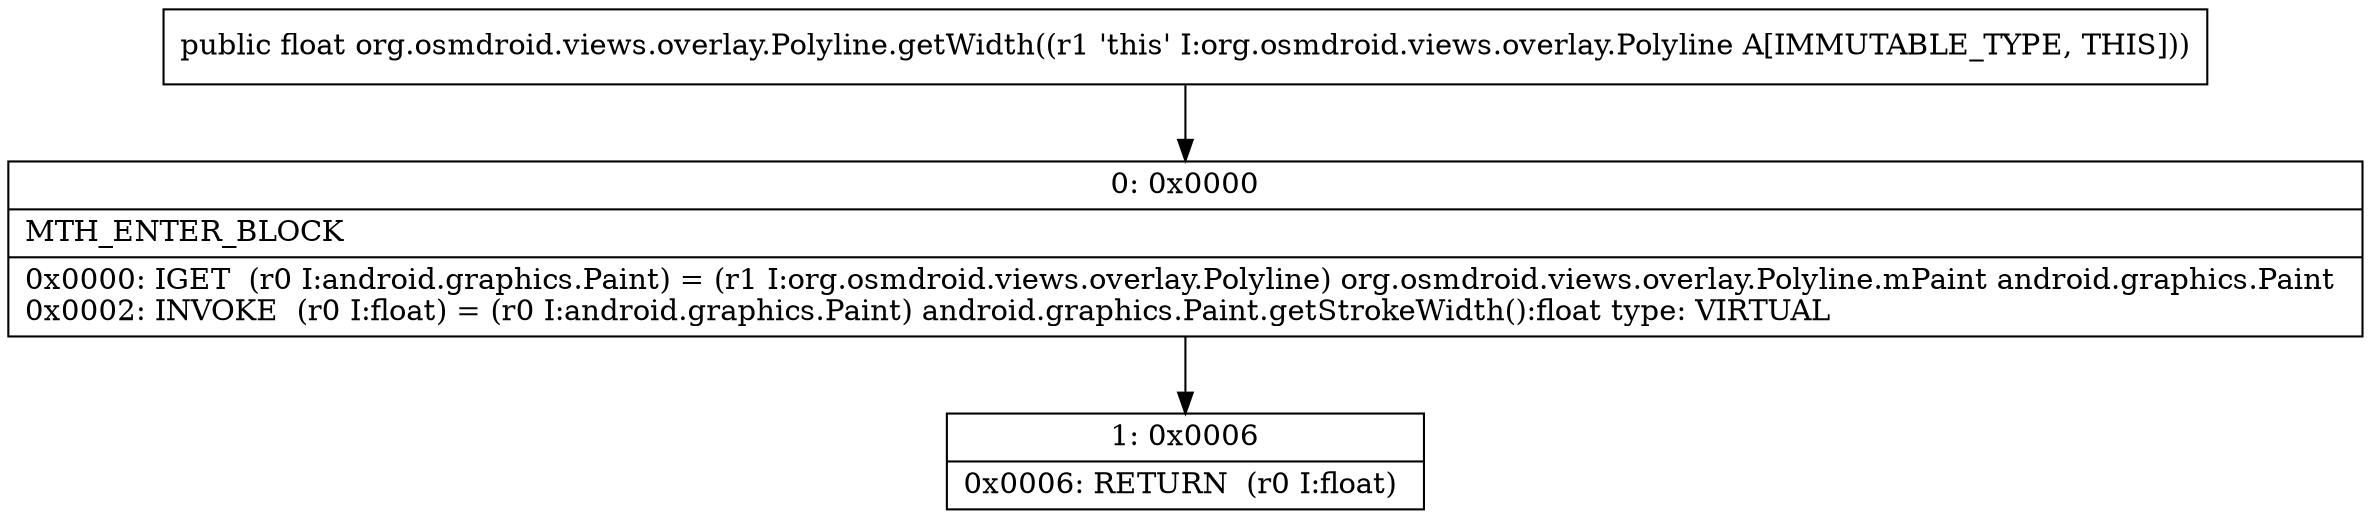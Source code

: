 digraph "CFG fororg.osmdroid.views.overlay.Polyline.getWidth()F" {
Node_0 [shape=record,label="{0\:\ 0x0000|MTH_ENTER_BLOCK\l|0x0000: IGET  (r0 I:android.graphics.Paint) = (r1 I:org.osmdroid.views.overlay.Polyline) org.osmdroid.views.overlay.Polyline.mPaint android.graphics.Paint \l0x0002: INVOKE  (r0 I:float) = (r0 I:android.graphics.Paint) android.graphics.Paint.getStrokeWidth():float type: VIRTUAL \l}"];
Node_1 [shape=record,label="{1\:\ 0x0006|0x0006: RETURN  (r0 I:float) \l}"];
MethodNode[shape=record,label="{public float org.osmdroid.views.overlay.Polyline.getWidth((r1 'this' I:org.osmdroid.views.overlay.Polyline A[IMMUTABLE_TYPE, THIS])) }"];
MethodNode -> Node_0;
Node_0 -> Node_1;
}


